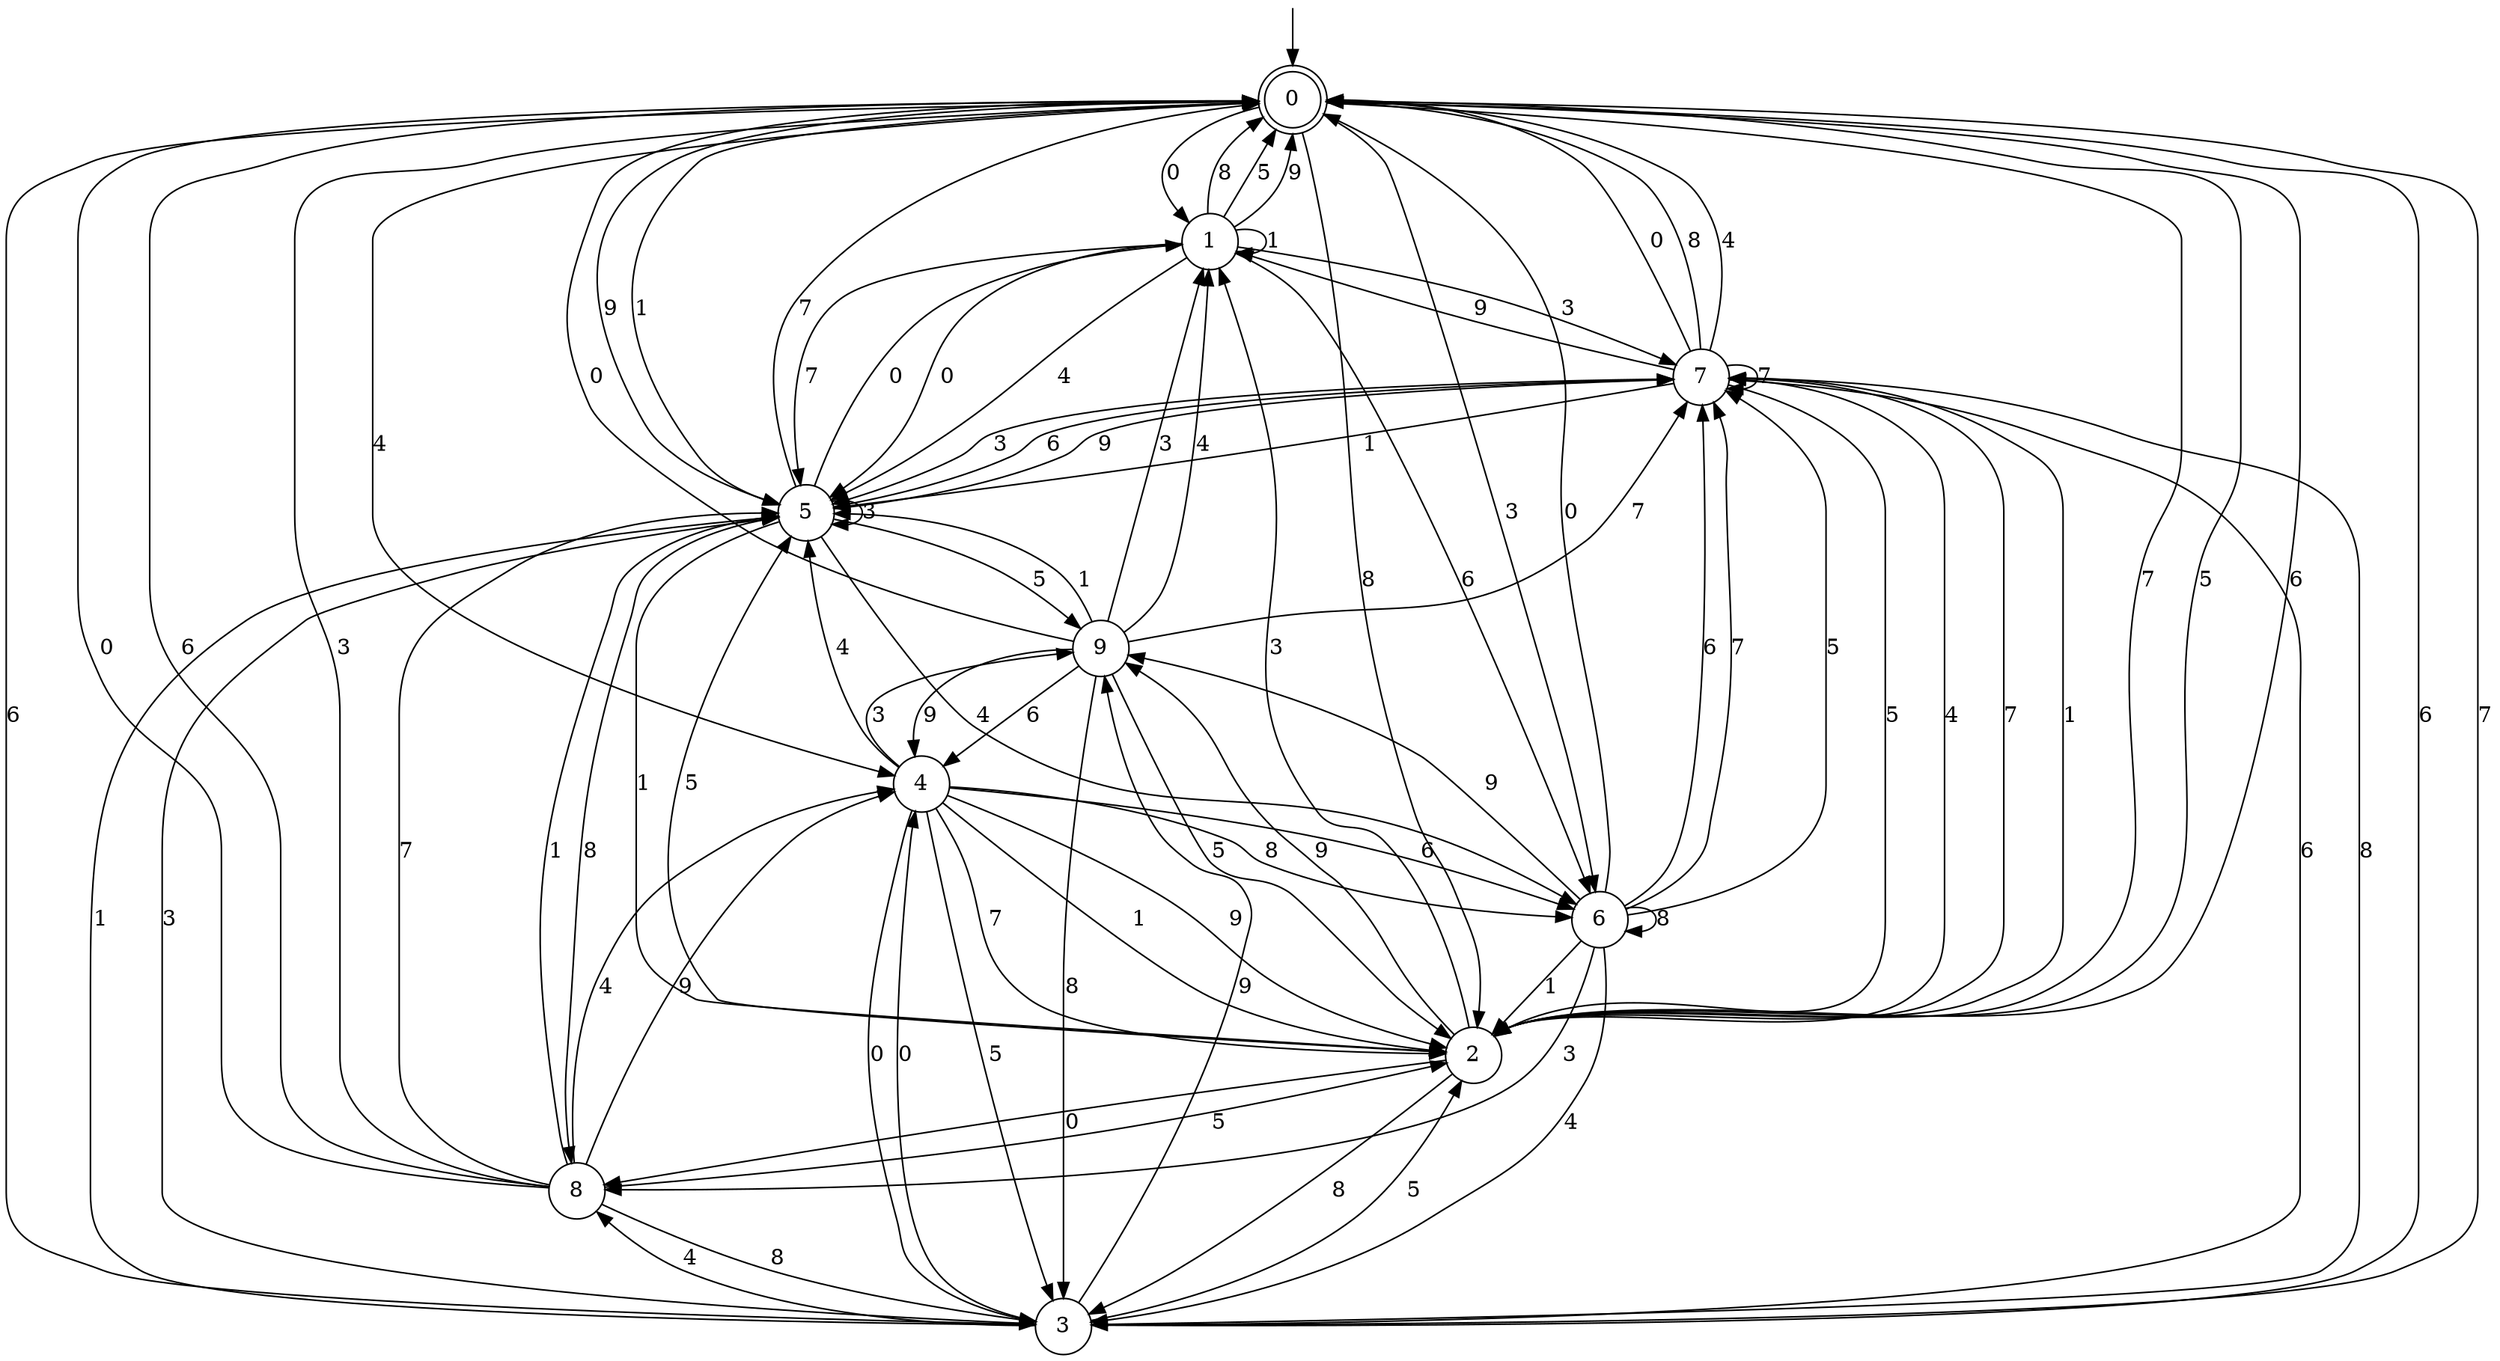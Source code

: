 digraph g {

	s0 [shape="doublecircle" label="0"];
	s1 [shape="circle" label="1"];
	s2 [shape="circle" label="2"];
	s3 [shape="circle" label="3"];
	s4 [shape="circle" label="4"];
	s5 [shape="circle" label="5"];
	s6 [shape="circle" label="6"];
	s7 [shape="circle" label="7"];
	s8 [shape="circle" label="8"];
	s9 [shape="circle" label="9"];
	s0 -> s1 [label="0"];
	s0 -> s2 [label="8"];
	s0 -> s3 [label="6"];
	s0 -> s4 [label="4"];
	s0 -> s2 [label="7"];
	s0 -> s2 [label="5"];
	s0 -> s5 [label="1"];
	s0 -> s6 [label="3"];
	s0 -> s5 [label="9"];
	s1 -> s5 [label="0"];
	s1 -> s0 [label="8"];
	s1 -> s6 [label="6"];
	s1 -> s5 [label="4"];
	s1 -> s5 [label="7"];
	s1 -> s0 [label="5"];
	s1 -> s1 [label="1"];
	s1 -> s7 [label="3"];
	s1 -> s0 [label="9"];
	s2 -> s8 [label="0"];
	s2 -> s3 [label="8"];
	s2 -> s0 [label="6"];
	s2 -> s7 [label="4"];
	s2 -> s7 [label="7"];
	s2 -> s5 [label="5"];
	s2 -> s7 [label="1"];
	s2 -> s1 [label="3"];
	s2 -> s9 [label="9"];
	s3 -> s4 [label="0"];
	s3 -> s7 [label="8"];
	s3 -> s0 [label="6"];
	s3 -> s8 [label="4"];
	s3 -> s0 [label="7"];
	s3 -> s2 [label="5"];
	s3 -> s5 [label="1"];
	s3 -> s5 [label="3"];
	s3 -> s9 [label="9"];
	s4 -> s3 [label="0"];
	s4 -> s6 [label="8"];
	s4 -> s6 [label="6"];
	s4 -> s5 [label="4"];
	s4 -> s2 [label="7"];
	s4 -> s3 [label="5"];
	s4 -> s2 [label="1"];
	s4 -> s9 [label="3"];
	s4 -> s2 [label="9"];
	s5 -> s1 [label="0"];
	s5 -> s8 [label="8"];
	s5 -> s7 [label="6"];
	s5 -> s6 [label="4"];
	s5 -> s0 [label="7"];
	s5 -> s9 [label="5"];
	s5 -> s2 [label="1"];
	s5 -> s5 [label="3"];
	s5 -> s7 [label="9"];
	s6 -> s0 [label="0"];
	s6 -> s6 [label="8"];
	s6 -> s7 [label="6"];
	s6 -> s3 [label="4"];
	s6 -> s7 [label="7"];
	s6 -> s7 [label="5"];
	s6 -> s2 [label="1"];
	s6 -> s8 [label="3"];
	s6 -> s9 [label="9"];
	s7 -> s0 [label="0"];
	s7 -> s0 [label="8"];
	s7 -> s3 [label="6"];
	s7 -> s0 [label="4"];
	s7 -> s7 [label="7"];
	s7 -> s2 [label="5"];
	s7 -> s5 [label="1"];
	s7 -> s5 [label="3"];
	s7 -> s1 [label="9"];
	s8 -> s0 [label="0"];
	s8 -> s3 [label="8"];
	s8 -> s0 [label="6"];
	s8 -> s4 [label="4"];
	s8 -> s5 [label="7"];
	s8 -> s2 [label="5"];
	s8 -> s5 [label="1"];
	s8 -> s0 [label="3"];
	s8 -> s4 [label="9"];
	s9 -> s0 [label="0"];
	s9 -> s3 [label="8"];
	s9 -> s4 [label="6"];
	s9 -> s1 [label="4"];
	s9 -> s7 [label="7"];
	s9 -> s2 [label="5"];
	s9 -> s5 [label="1"];
	s9 -> s1 [label="3"];
	s9 -> s4 [label="9"];

__start0 [label="" shape="none" width="0" height="0"];
__start0 -> s0;

}
